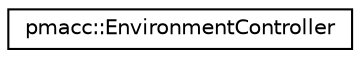 digraph "Graphical Class Hierarchy"
{
 // LATEX_PDF_SIZE
  edge [fontname="Helvetica",fontsize="10",labelfontname="Helvetica",labelfontsize="10"];
  node [fontname="Helvetica",fontsize="10",shape=record];
  rankdir="LR";
  Node0 [label="pmacc::EnvironmentController",height=0.2,width=0.4,color="black", fillcolor="white", style="filled",URL="$classpmacc_1_1_environment_controller.html",tooltip=" "];
}
